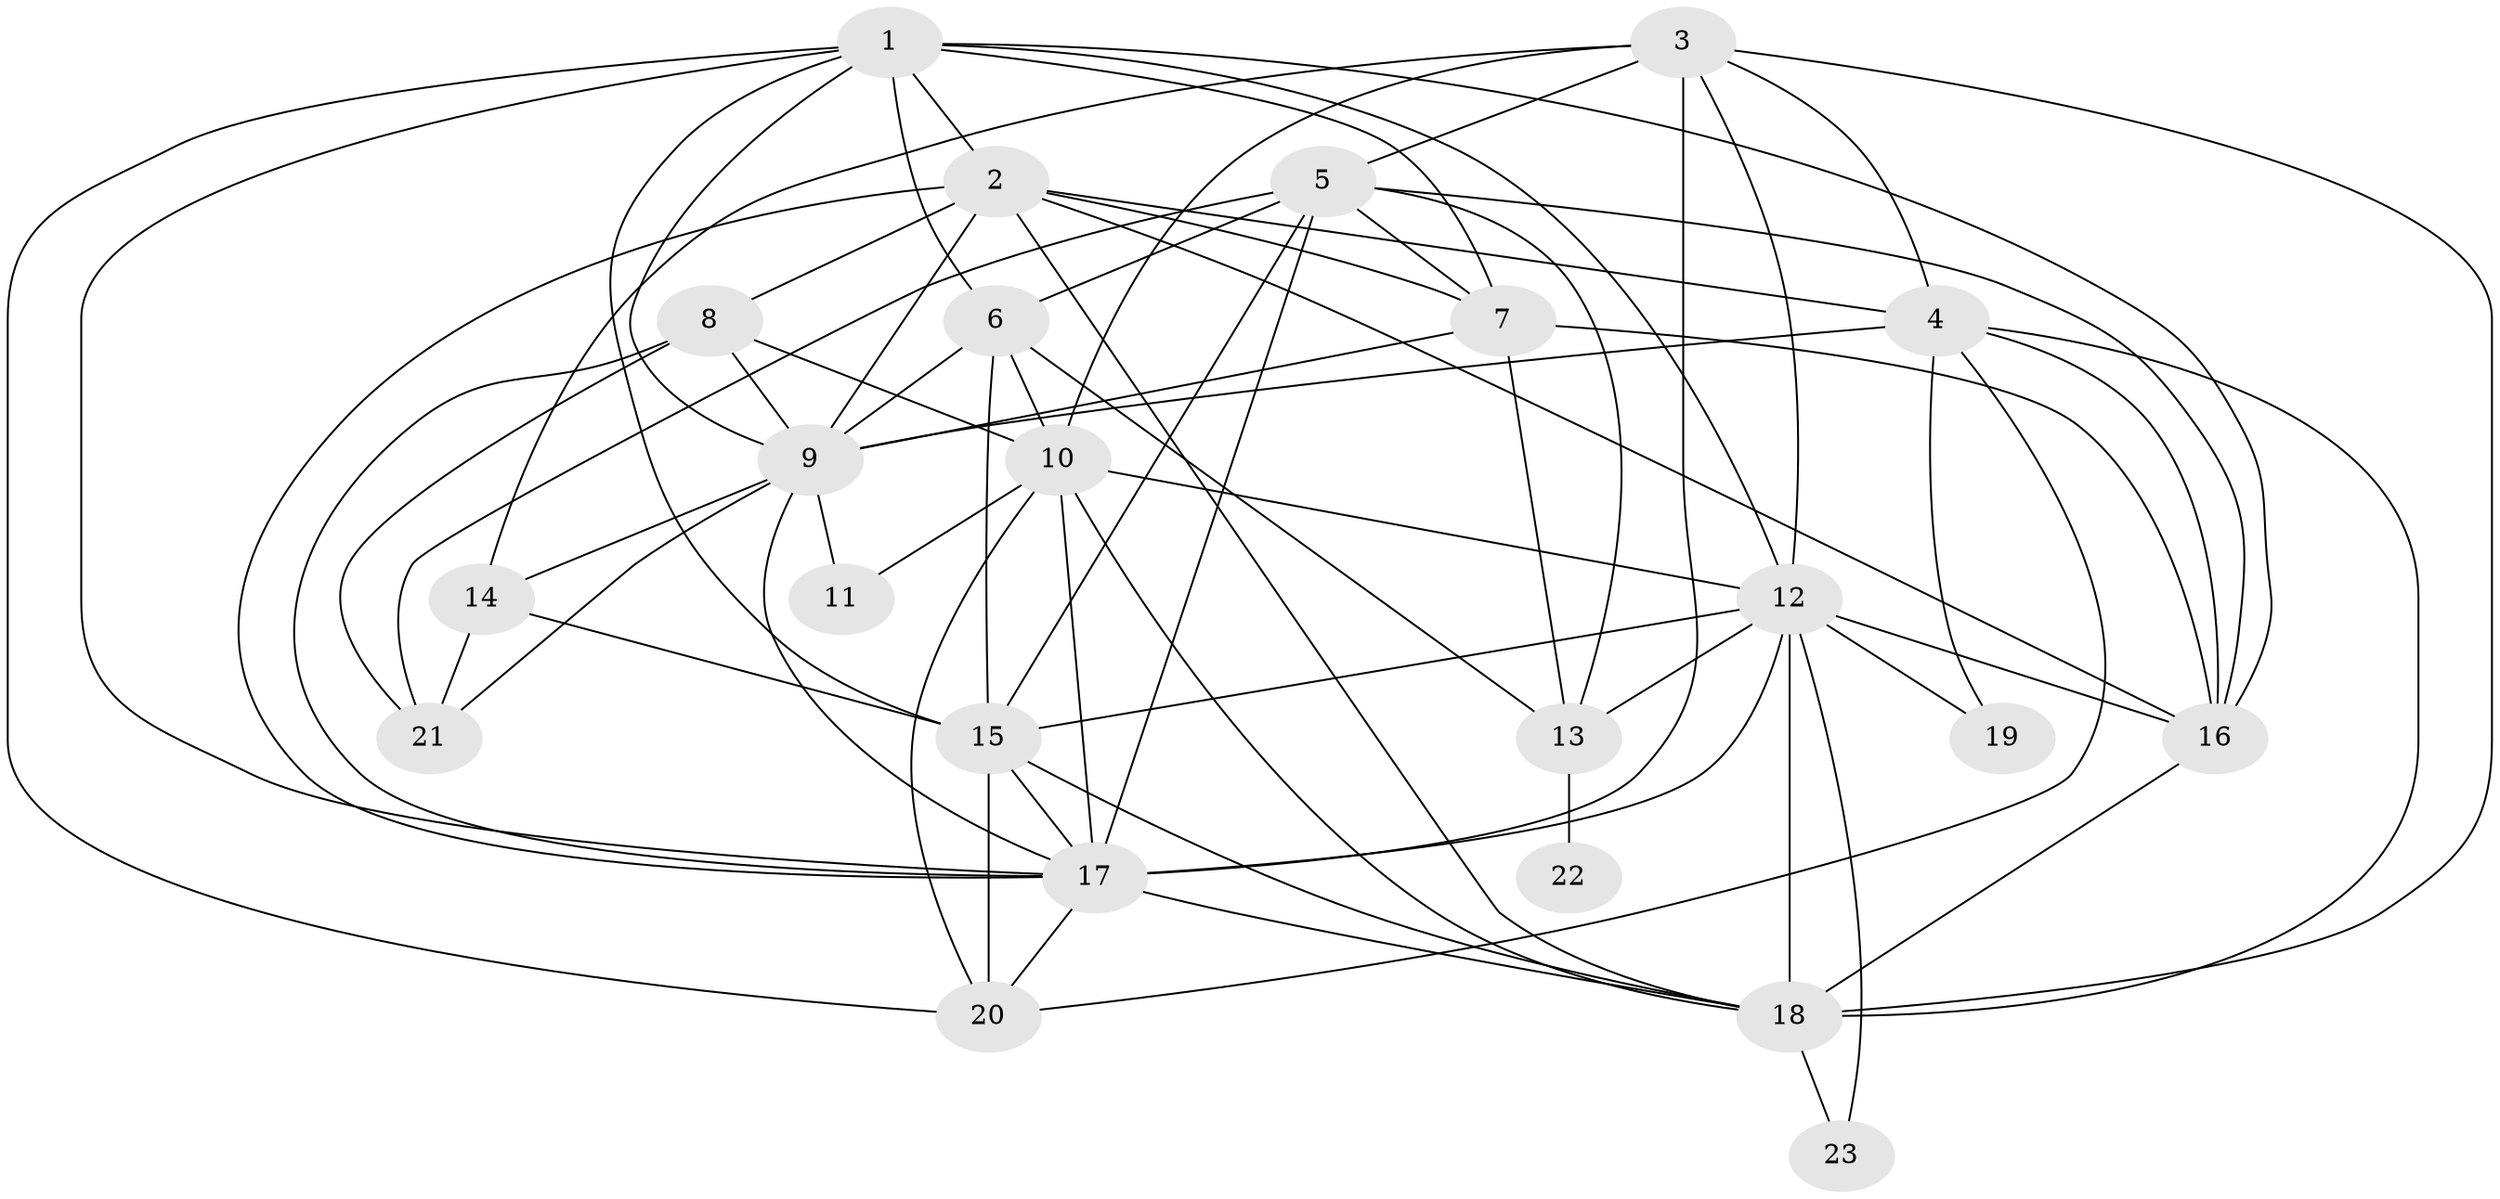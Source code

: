 // original degree distribution, {3: 0.22666666666666666, 4: 0.32, 2: 0.13333333333333333, 5: 0.17333333333333334, 6: 0.12, 7: 0.02666666666666667}
// Generated by graph-tools (version 1.1) at 2025/51/03/04/25 22:51:04]
// undirected, 23 vertices, 72 edges
graph export_dot {
  node [color=gray90,style=filled];
  1;
  2;
  3;
  4;
  5;
  6;
  7;
  8;
  9;
  10;
  11;
  12;
  13;
  14;
  15;
  16;
  17;
  18;
  19;
  20;
  21;
  22;
  23;
  1 -- 2 [weight=1.0];
  1 -- 6 [weight=1.0];
  1 -- 7 [weight=1.0];
  1 -- 9 [weight=1.0];
  1 -- 12 [weight=3.0];
  1 -- 15 [weight=3.0];
  1 -- 16 [weight=1.0];
  1 -- 17 [weight=1.0];
  1 -- 20 [weight=1.0];
  2 -- 4 [weight=1.0];
  2 -- 7 [weight=1.0];
  2 -- 8 [weight=1.0];
  2 -- 9 [weight=1.0];
  2 -- 16 [weight=2.0];
  2 -- 17 [weight=1.0];
  2 -- 18 [weight=1.0];
  3 -- 4 [weight=1.0];
  3 -- 5 [weight=2.0];
  3 -- 10 [weight=1.0];
  3 -- 12 [weight=1.0];
  3 -- 14 [weight=1.0];
  3 -- 17 [weight=2.0];
  3 -- 18 [weight=1.0];
  4 -- 9 [weight=1.0];
  4 -- 16 [weight=1.0];
  4 -- 18 [weight=1.0];
  4 -- 19 [weight=1.0];
  4 -- 20 [weight=1.0];
  5 -- 6 [weight=2.0];
  5 -- 7 [weight=1.0];
  5 -- 13 [weight=1.0];
  5 -- 15 [weight=1.0];
  5 -- 16 [weight=1.0];
  5 -- 17 [weight=2.0];
  5 -- 21 [weight=1.0];
  6 -- 9 [weight=1.0];
  6 -- 10 [weight=1.0];
  6 -- 13 [weight=1.0];
  6 -- 15 [weight=2.0];
  7 -- 9 [weight=2.0];
  7 -- 13 [weight=1.0];
  7 -- 16 [weight=1.0];
  8 -- 9 [weight=1.0];
  8 -- 10 [weight=1.0];
  8 -- 17 [weight=2.0];
  8 -- 21 [weight=1.0];
  9 -- 11 [weight=1.0];
  9 -- 14 [weight=2.0];
  9 -- 17 [weight=1.0];
  9 -- 21 [weight=1.0];
  10 -- 11 [weight=1.0];
  10 -- 12 [weight=1.0];
  10 -- 17 [weight=1.0];
  10 -- 18 [weight=1.0];
  10 -- 20 [weight=1.0];
  12 -- 13 [weight=3.0];
  12 -- 15 [weight=1.0];
  12 -- 16 [weight=1.0];
  12 -- 17 [weight=1.0];
  12 -- 18 [weight=1.0];
  12 -- 19 [weight=1.0];
  12 -- 23 [weight=1.0];
  13 -- 22 [weight=2.0];
  14 -- 15 [weight=1.0];
  14 -- 21 [weight=1.0];
  15 -- 17 [weight=1.0];
  15 -- 18 [weight=2.0];
  15 -- 20 [weight=3.0];
  16 -- 18 [weight=3.0];
  17 -- 18 [weight=1.0];
  17 -- 20 [weight=2.0];
  18 -- 23 [weight=1.0];
}
